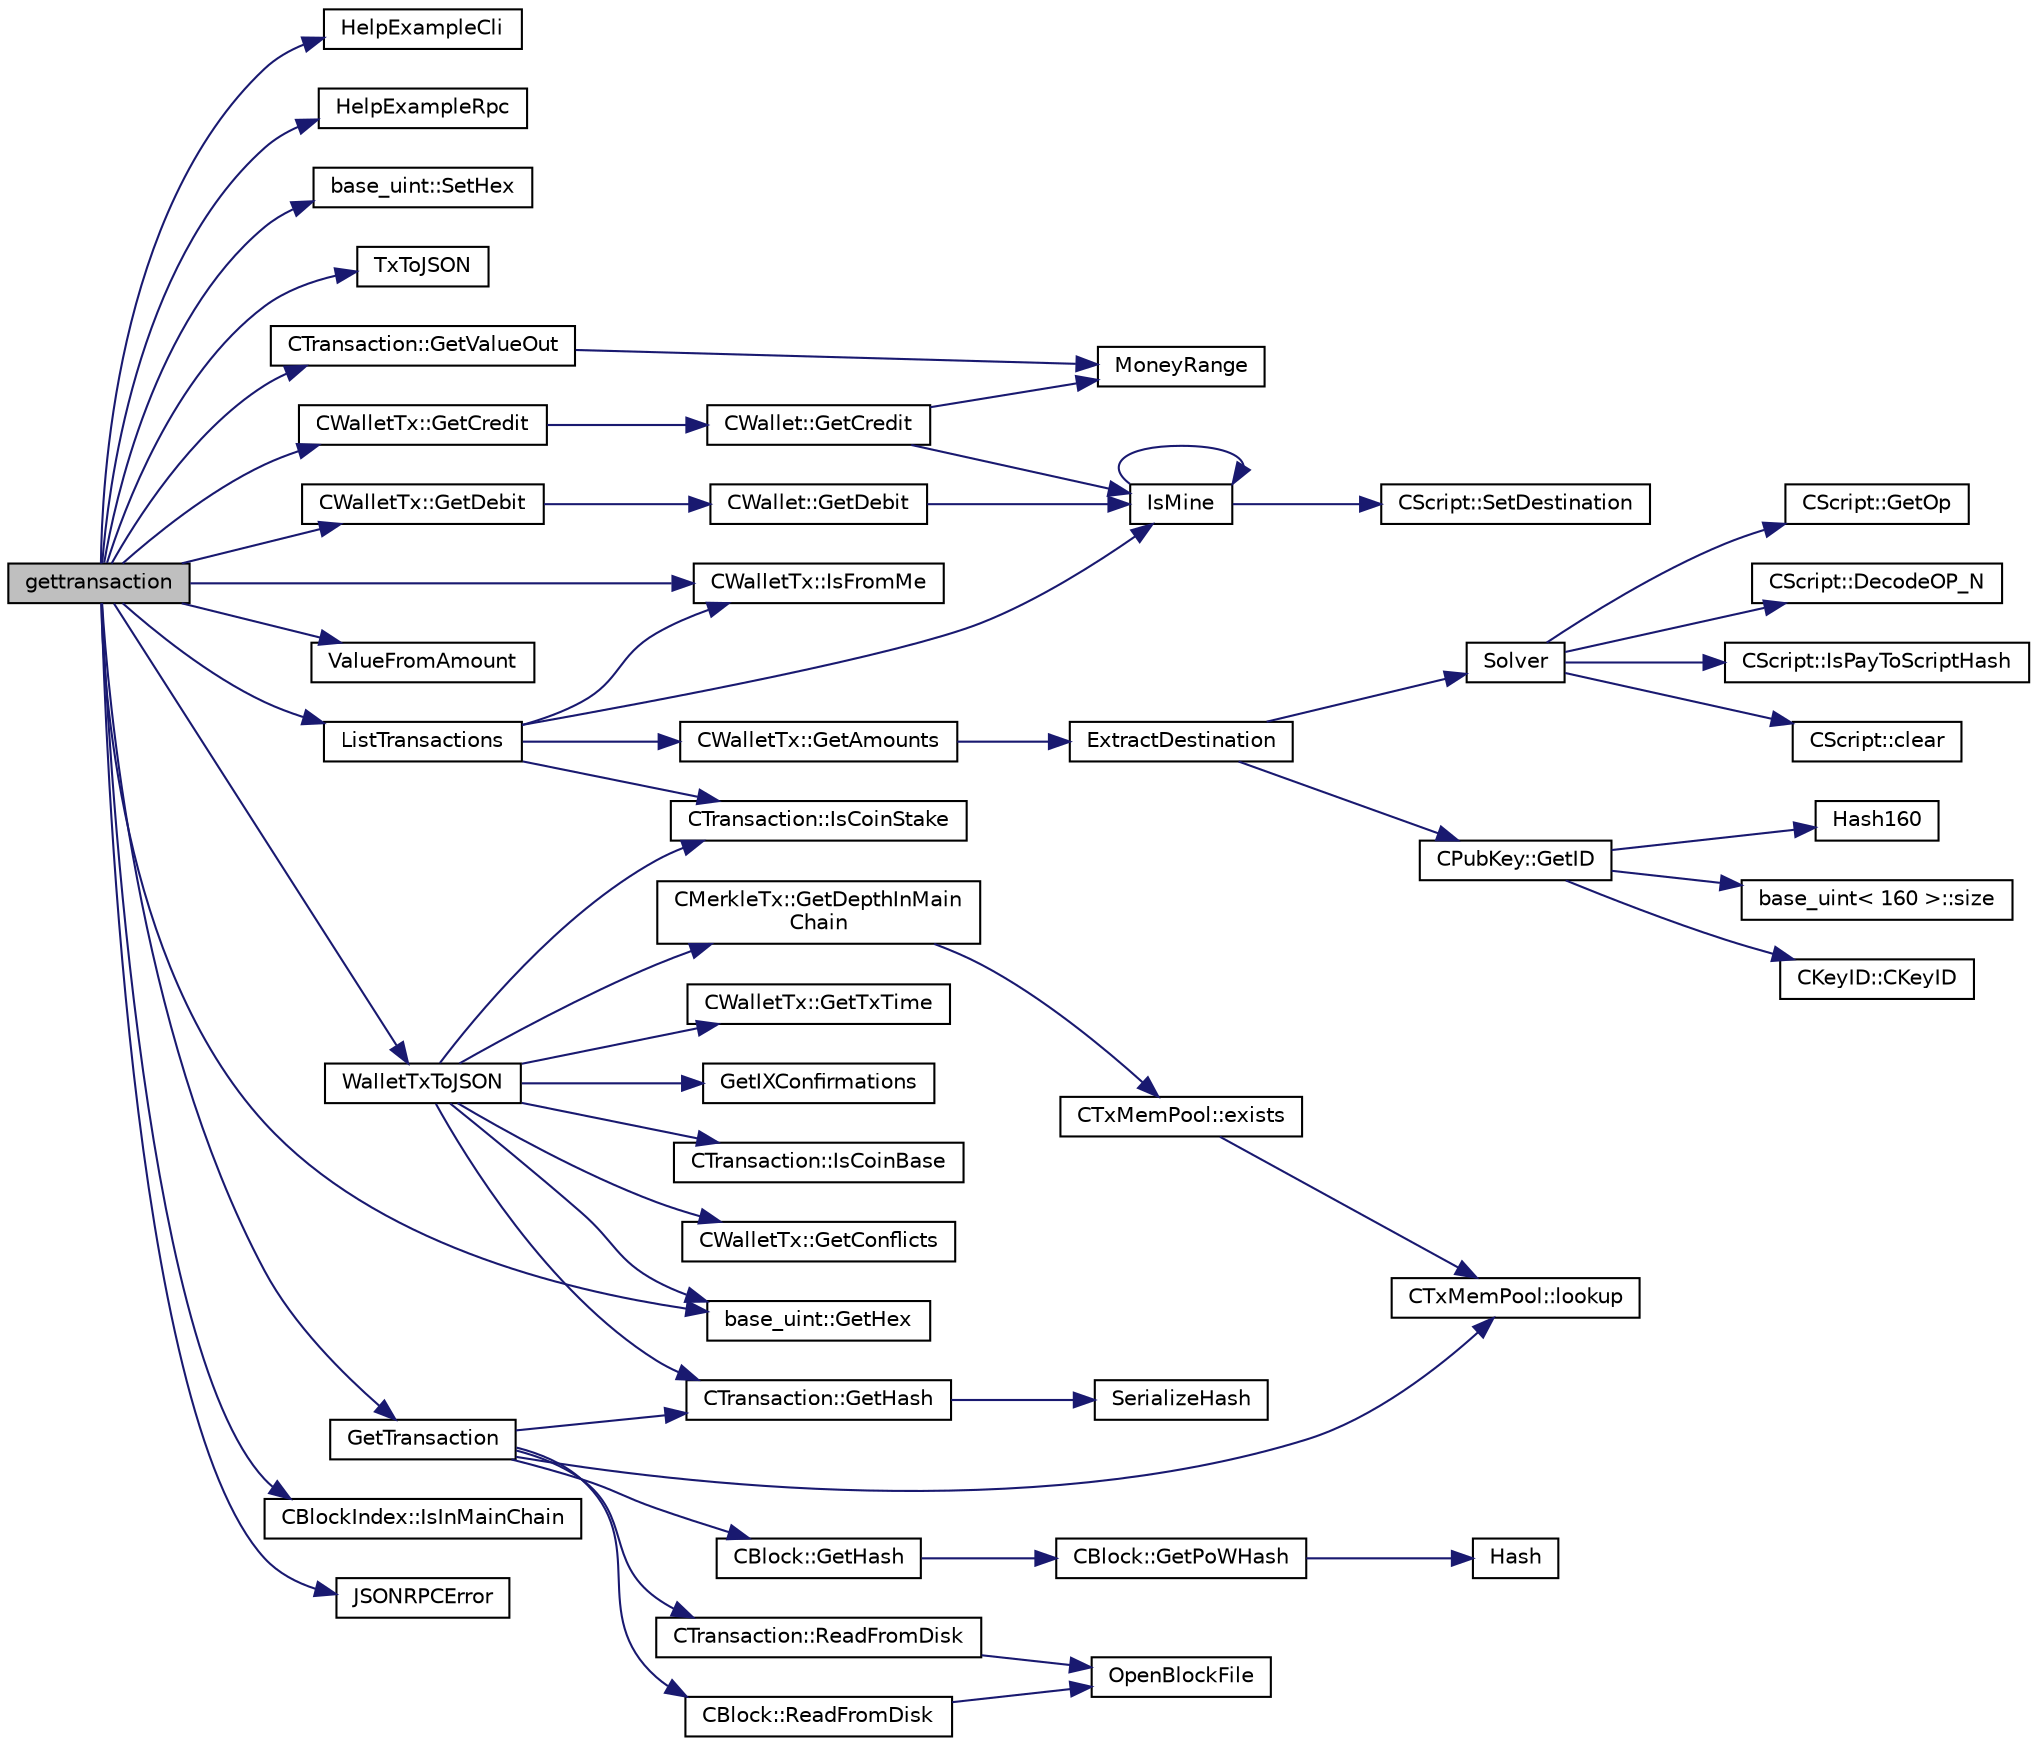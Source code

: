 digraph "gettransaction"
{
  edge [fontname="Helvetica",fontsize="10",labelfontname="Helvetica",labelfontsize="10"];
  node [fontname="Helvetica",fontsize="10",shape=record];
  rankdir="LR";
  Node434 [label="gettransaction",height=0.2,width=0.4,color="black", fillcolor="grey75", style="filled", fontcolor="black"];
  Node434 -> Node435 [color="midnightblue",fontsize="10",style="solid",fontname="Helvetica"];
  Node435 [label="HelpExampleCli",height=0.2,width=0.4,color="black", fillcolor="white", style="filled",URL="$d6/d76/rpcserver_8cpp.html#ac01ac6eab5467567ed0da106814e04ec"];
  Node434 -> Node436 [color="midnightblue",fontsize="10",style="solid",fontname="Helvetica"];
  Node436 [label="HelpExampleRpc",height=0.2,width=0.4,color="black", fillcolor="white", style="filled",URL="$d6/d76/rpcserver_8cpp.html#a06ea60e24e5a1053a14a11b1009bf9ef"];
  Node434 -> Node437 [color="midnightblue",fontsize="10",style="solid",fontname="Helvetica"];
  Node437 [label="base_uint::SetHex",height=0.2,width=0.4,color="black", fillcolor="white", style="filled",URL="$da/df7/classbase__uint.html#ade1a897fac931f28f54998c92c797228"];
  Node434 -> Node438 [color="midnightblue",fontsize="10",style="solid",fontname="Helvetica"];
  Node438 [label="TxToJSON",height=0.2,width=0.4,color="black", fillcolor="white", style="filled",URL="$df/d1d/rpcwallet_8cpp.html#aba644e892d0fe242879f44311747ec76"];
  Node434 -> Node439 [color="midnightblue",fontsize="10",style="solid",fontname="Helvetica"];
  Node439 [label="CWalletTx::GetCredit",height=0.2,width=0.4,color="black", fillcolor="white", style="filled",URL="$d6/d53/class_c_wallet_tx.html#a176e9ecbafbee27d604acbab9804885d"];
  Node439 -> Node440 [color="midnightblue",fontsize="10",style="solid",fontname="Helvetica"];
  Node440 [label="CWallet::GetCredit",height=0.2,width=0.4,color="black", fillcolor="white", style="filled",URL="$d2/de5/class_c_wallet.html#aa60b69c7d4ea6063ed83b13d7c6fe695"];
  Node440 -> Node441 [color="midnightblue",fontsize="10",style="solid",fontname="Helvetica"];
  Node441 [label="MoneyRange",height=0.2,width=0.4,color="black", fillcolor="white", style="filled",URL="$dd/d2f/amount_8h.html#a12db56a9a1c931941f0943ecbb278aae"];
  Node440 -> Node442 [color="midnightblue",fontsize="10",style="solid",fontname="Helvetica"];
  Node442 [label="IsMine",height=0.2,width=0.4,color="black", fillcolor="white", style="filled",URL="$dd/d0f/script_8cpp.html#adc59cf67d903c1ba1ef225561b85bfce"];
  Node442 -> Node443 [color="midnightblue",fontsize="10",style="solid",fontname="Helvetica"];
  Node443 [label="CScript::SetDestination",height=0.2,width=0.4,color="black", fillcolor="white", style="filled",URL="$d9/d4b/class_c_script.html#ad1b5a9077241aa06116040c4f1b7c31e"];
  Node442 -> Node442 [color="midnightblue",fontsize="10",style="solid",fontname="Helvetica"];
  Node434 -> Node444 [color="midnightblue",fontsize="10",style="solid",fontname="Helvetica"];
  Node444 [label="CWalletTx::GetDebit",height=0.2,width=0.4,color="black", fillcolor="white", style="filled",URL="$d6/d53/class_c_wallet_tx.html#a7757c17a323e5f6f75c92acb398d3568"];
  Node444 -> Node445 [color="midnightblue",fontsize="10",style="solid",fontname="Helvetica"];
  Node445 [label="CWallet::GetDebit",height=0.2,width=0.4,color="black", fillcolor="white", style="filled",URL="$d2/de5/class_c_wallet.html#a5ab4855aac6f4b335421944403e44d6d"];
  Node445 -> Node442 [color="midnightblue",fontsize="10",style="solid",fontname="Helvetica"];
  Node434 -> Node446 [color="midnightblue",fontsize="10",style="solid",fontname="Helvetica"];
  Node446 [label="CWalletTx::IsFromMe",height=0.2,width=0.4,color="black", fillcolor="white", style="filled",URL="$d6/d53/class_c_wallet_tx.html#a4b4fdec025af8171852c3eece1c2508f"];
  Node434 -> Node447 [color="midnightblue",fontsize="10",style="solid",fontname="Helvetica"];
  Node447 [label="CTransaction::GetValueOut",height=0.2,width=0.4,color="black", fillcolor="white", style="filled",URL="$df/d43/class_c_transaction.html#a9ce7d94c68adb37627d82669b83a7c59",tooltip="Amount of ions spent by this transaction. "];
  Node447 -> Node441 [color="midnightblue",fontsize="10",style="solid",fontname="Helvetica"];
  Node434 -> Node448 [color="midnightblue",fontsize="10",style="solid",fontname="Helvetica"];
  Node448 [label="ValueFromAmount",height=0.2,width=0.4,color="black", fillcolor="white", style="filled",URL="$d6/d76/rpcserver_8cpp.html#a577ce17add6d7e837a6e0653f8c048a1"];
  Node434 -> Node449 [color="midnightblue",fontsize="10",style="solid",fontname="Helvetica"];
  Node449 [label="WalletTxToJSON",height=0.2,width=0.4,color="black", fillcolor="white", style="filled",URL="$df/d1d/rpcwallet_8cpp.html#a28e51f3edfce43e075603e9e315f40c4"];
  Node449 -> Node450 [color="midnightblue",fontsize="10",style="solid",fontname="Helvetica"];
  Node450 [label="CMerkleTx::GetDepthInMain\lChain",height=0.2,width=0.4,color="black", fillcolor="white", style="filled",URL="$d1/dff/class_c_merkle_tx.html#a887a9f1a0b7fc64b43e42cec76b38ef9"];
  Node450 -> Node451 [color="midnightblue",fontsize="10",style="solid",fontname="Helvetica"];
  Node451 [label="CTxMemPool::exists",height=0.2,width=0.4,color="black", fillcolor="white", style="filled",URL="$db/d98/class_c_tx_mem_pool.html#a8b7a13b5289ab839d4460f41a7da9789"];
  Node451 -> Node452 [color="midnightblue",fontsize="10",style="solid",fontname="Helvetica"];
  Node452 [label="CTxMemPool::lookup",height=0.2,width=0.4,color="black", fillcolor="white", style="filled",URL="$db/d98/class_c_tx_mem_pool.html#ad6d9966cdeb4b6586f7186e709b4e77e"];
  Node449 -> Node453 [color="midnightblue",fontsize="10",style="solid",fontname="Helvetica"];
  Node453 [label="GetIXConfirmations",height=0.2,width=0.4,color="black", fillcolor="white", style="filled",URL="$df/d0a/main_8cpp.html#afb9aef5806c13c7a81fda9854f852155"];
  Node449 -> Node454 [color="midnightblue",fontsize="10",style="solid",fontname="Helvetica"];
  Node454 [label="CTransaction::GetHash",height=0.2,width=0.4,color="black", fillcolor="white", style="filled",URL="$df/d43/class_c_transaction.html#a0b46d80e82ca324e82c2ce3fc1492bfa"];
  Node454 -> Node455 [color="midnightblue",fontsize="10",style="solid",fontname="Helvetica"];
  Node455 [label="SerializeHash",height=0.2,width=0.4,color="black", fillcolor="white", style="filled",URL="$db/dfb/hash_8h.html#a6de694e43f17c62025c6883965b65e63"];
  Node449 -> Node456 [color="midnightblue",fontsize="10",style="solid",fontname="Helvetica"];
  Node456 [label="CTransaction::IsCoinBase",height=0.2,width=0.4,color="black", fillcolor="white", style="filled",URL="$df/d43/class_c_transaction.html#a96256e8ac1bf79ad9c057e48c41132dd"];
  Node449 -> Node457 [color="midnightblue",fontsize="10",style="solid",fontname="Helvetica"];
  Node457 [label="CTransaction::IsCoinStake",height=0.2,width=0.4,color="black", fillcolor="white", style="filled",URL="$df/d43/class_c_transaction.html#ace4278a41a296d40dcf5fb2b9cf007ec"];
  Node449 -> Node458 [color="midnightblue",fontsize="10",style="solid",fontname="Helvetica"];
  Node458 [label="base_uint::GetHex",height=0.2,width=0.4,color="black", fillcolor="white", style="filled",URL="$da/df7/classbase__uint.html#ae5e7b7481de91ebead20eebd5d685441"];
  Node449 -> Node459 [color="midnightblue",fontsize="10",style="solid",fontname="Helvetica"];
  Node459 [label="CWalletTx::GetConflicts",height=0.2,width=0.4,color="black", fillcolor="white", style="filled",URL="$d6/d53/class_c_wallet_tx.html#a127b064ab044a96158117ec8162188a7"];
  Node449 -> Node460 [color="midnightblue",fontsize="10",style="solid",fontname="Helvetica"];
  Node460 [label="CWalletTx::GetTxTime",height=0.2,width=0.4,color="black", fillcolor="white", style="filled",URL="$d6/d53/class_c_wallet_tx.html#ab94368cf0553687d8f1fec5d2aaa1457"];
  Node434 -> Node461 [color="midnightblue",fontsize="10",style="solid",fontname="Helvetica"];
  Node461 [label="ListTransactions",height=0.2,width=0.4,color="black", fillcolor="white", style="filled",URL="$df/d1d/rpcwallet_8cpp.html#a460d931e7f098979bea783409c971d53"];
  Node461 -> Node462 [color="midnightblue",fontsize="10",style="solid",fontname="Helvetica"];
  Node462 [label="CWalletTx::GetAmounts",height=0.2,width=0.4,color="black", fillcolor="white", style="filled",URL="$d6/d53/class_c_wallet_tx.html#a712d43025de0e667a5e06d3969dbea1f"];
  Node462 -> Node463 [color="midnightblue",fontsize="10",style="solid",fontname="Helvetica"];
  Node463 [label="ExtractDestination",height=0.2,width=0.4,color="black", fillcolor="white", style="filled",URL="$dd/d0f/script_8cpp.html#a951f7e601746ae076afdf3169ecca2fc"];
  Node463 -> Node464 [color="midnightblue",fontsize="10",style="solid",fontname="Helvetica"];
  Node464 [label="Solver",height=0.2,width=0.4,color="black", fillcolor="white", style="filled",URL="$dd/d0f/script_8cpp.html#a6ee6be50bff44464e905680c6fcee6dc"];
  Node464 -> Node465 [color="midnightblue",fontsize="10",style="solid",fontname="Helvetica"];
  Node465 [label="CScript::IsPayToScriptHash",height=0.2,width=0.4,color="black", fillcolor="white", style="filled",URL="$d9/d4b/class_c_script.html#a0c3729c606d318923dc06f95d85a0971"];
  Node464 -> Node466 [color="midnightblue",fontsize="10",style="solid",fontname="Helvetica"];
  Node466 [label="CScript::clear",height=0.2,width=0.4,color="black", fillcolor="white", style="filled",URL="$d9/d4b/class_c_script.html#a7b2baf842621f07c4939408acf63377c"];
  Node464 -> Node467 [color="midnightblue",fontsize="10",style="solid",fontname="Helvetica"];
  Node467 [label="CScript::GetOp",height=0.2,width=0.4,color="black", fillcolor="white", style="filled",URL="$d9/d4b/class_c_script.html#a94635ed93d8d244ec3acfa83f9ecfe5f"];
  Node464 -> Node468 [color="midnightblue",fontsize="10",style="solid",fontname="Helvetica"];
  Node468 [label="CScript::DecodeOP_N",height=0.2,width=0.4,color="black", fillcolor="white", style="filled",URL="$d9/d4b/class_c_script.html#a7f975fca06b3e9a17da8ba23c7647e2e"];
  Node463 -> Node469 [color="midnightblue",fontsize="10",style="solid",fontname="Helvetica"];
  Node469 [label="CPubKey::GetID",height=0.2,width=0.4,color="black", fillcolor="white", style="filled",URL="$da/d4e/class_c_pub_key.html#a2675f7e6f72eff68e7a5227289feb021"];
  Node469 -> Node470 [color="midnightblue",fontsize="10",style="solid",fontname="Helvetica"];
  Node470 [label="CKeyID::CKeyID",height=0.2,width=0.4,color="black", fillcolor="white", style="filled",URL="$dd/d88/class_c_key_i_d.html#a01dbd3c37820a2ffe89d106c6a7cf53d"];
  Node469 -> Node471 [color="midnightblue",fontsize="10",style="solid",fontname="Helvetica"];
  Node471 [label="Hash160",height=0.2,width=0.4,color="black", fillcolor="white", style="filled",URL="$db/dfb/hash_8h.html#a4490f70ddae16e9e48460a0416a48a6b"];
  Node469 -> Node472 [color="midnightblue",fontsize="10",style="solid",fontname="Helvetica"];
  Node472 [label="base_uint\< 160 \>::size",height=0.2,width=0.4,color="black", fillcolor="white", style="filled",URL="$da/df7/classbase__uint.html#a1f49b034e686269601ea89b0319b8004"];
  Node461 -> Node446 [color="midnightblue",fontsize="10",style="solid",fontname="Helvetica"];
  Node461 -> Node457 [color="midnightblue",fontsize="10",style="solid",fontname="Helvetica"];
  Node461 -> Node442 [color="midnightblue",fontsize="10",style="solid",fontname="Helvetica"];
  Node434 -> Node473 [color="midnightblue",fontsize="10",style="solid",fontname="Helvetica"];
  Node473 [label="GetTransaction",height=0.2,width=0.4,color="black", fillcolor="white", style="filled",URL="$df/d0a/main_8cpp.html#a7d2a4633e4e0e8e4cb9c881d45a496b5"];
  Node473 -> Node452 [color="midnightblue",fontsize="10",style="solid",fontname="Helvetica"];
  Node473 -> Node474 [color="midnightblue",fontsize="10",style="solid",fontname="Helvetica"];
  Node474 [label="CTransaction::ReadFromDisk",height=0.2,width=0.4,color="black", fillcolor="white", style="filled",URL="$df/d43/class_c_transaction.html#ad9d526afecbd816c385343f60c5352fd"];
  Node474 -> Node475 [color="midnightblue",fontsize="10",style="solid",fontname="Helvetica"];
  Node475 [label="OpenBlockFile",height=0.2,width=0.4,color="black", fillcolor="white", style="filled",URL="$d4/dbf/main_8h.html#acaa494f20aefb99c5f5f9022a97d0040"];
  Node473 -> Node476 [color="midnightblue",fontsize="10",style="solid",fontname="Helvetica"];
  Node476 [label="CBlock::ReadFromDisk",height=0.2,width=0.4,color="black", fillcolor="white", style="filled",URL="$d3/d51/class_c_block.html#a77a1b1e9902e1e557d762f5a5f325cd8"];
  Node476 -> Node475 [color="midnightblue",fontsize="10",style="solid",fontname="Helvetica"];
  Node473 -> Node477 [color="midnightblue",fontsize="10",style="solid",fontname="Helvetica"];
  Node477 [label="CBlock::GetHash",height=0.2,width=0.4,color="black", fillcolor="white", style="filled",URL="$d3/d51/class_c_block.html#a681acf1fa72ec2ed6c83ea5afc14e0f3"];
  Node477 -> Node478 [color="midnightblue",fontsize="10",style="solid",fontname="Helvetica"];
  Node478 [label="CBlock::GetPoWHash",height=0.2,width=0.4,color="black", fillcolor="white", style="filled",URL="$d3/d51/class_c_block.html#af203beb528a62ec30b0453cf5d860044"];
  Node478 -> Node479 [color="midnightblue",fontsize="10",style="solid",fontname="Helvetica"];
  Node479 [label="Hash",height=0.2,width=0.4,color="black", fillcolor="white", style="filled",URL="$db/dfb/hash_8h.html#ab3f6c437460137530d86e09c2c102e99"];
  Node473 -> Node454 [color="midnightblue",fontsize="10",style="solid",fontname="Helvetica"];
  Node434 -> Node458 [color="midnightblue",fontsize="10",style="solid",fontname="Helvetica"];
  Node434 -> Node480 [color="midnightblue",fontsize="10",style="solid",fontname="Helvetica"];
  Node480 [label="CBlockIndex::IsInMainChain",height=0.2,width=0.4,color="black", fillcolor="white", style="filled",URL="$d3/dbd/class_c_block_index.html#af4f055accf83016b226fd969e4de8fd7"];
  Node434 -> Node481 [color="midnightblue",fontsize="10",style="solid",fontname="Helvetica"];
  Node481 [label="JSONRPCError",height=0.2,width=0.4,color="black", fillcolor="white", style="filled",URL="$d2/d30/rpcprotocol_8cpp.html#a17b1bb111ab339efc951929834766039"];
}
